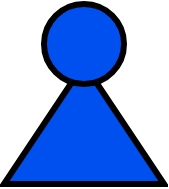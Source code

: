 <mxfile version="20.6.2" type="device" pages="4"><diagram id="rFhpkCoIcftOITGmyjMX" name="blue pawn"><mxGraphModel dx="227" dy="133" grid="1" gridSize="10" guides="1" tooltips="1" connect="1" arrows="1" fold="1" page="1" pageScale="1" pageWidth="850" pageHeight="1100" math="0" shadow="0"><root><mxCell id="0"/><mxCell id="1" parent="0"/><mxCell id="VPeT4slg4j3PfnRRHK_9-1" value="" style="triangle;whiteSpace=wrap;html=1;rotation=-90;fillColor=#0050ef;strokeColor=#000000;fontColor=#ffffff;strokeWidth=3;" parent="1" vertex="1"><mxGeometry x="370" y="330" width="60" height="80" as="geometry"/></mxCell><mxCell id="VPeT4slg4j3PfnRRHK_9-2" value="" style="ellipse;whiteSpace=wrap;html=1;aspect=fixed;fillColor=#0050ef;strokeColor=#000000;fontColor=#ffffff;strokeWidth=3;" parent="1" vertex="1"><mxGeometry x="380" y="310" width="40" height="40" as="geometry"/></mxCell></root></mxGraphModel></diagram><diagram id="8CCEJqgdo9_TkS-rJsnh" name="red pawn"><mxGraphModel dx="670" dy="393" grid="1" gridSize="10" guides="1" tooltips="1" connect="1" arrows="1" fold="1" page="1" pageScale="1" pageWidth="850" pageHeight="1100" math="0" shadow="0"><root><mxCell id="0"/><mxCell id="1" parent="0"/><mxCell id="XvrEq_E0fZ3Dp1y8ilJn-3" value="" style="triangle;whiteSpace=wrap;html=1;rotation=-90;fillColor=#e51400;strokeColor=#000000;fontColor=#ffffff;strokeWidth=3;" vertex="1" parent="1"><mxGeometry x="380" y="340" width="60" height="80" as="geometry"/></mxCell><mxCell id="XvrEq_E0fZ3Dp1y8ilJn-4" value="" style="ellipse;whiteSpace=wrap;html=1;aspect=fixed;fillColor=#e51400;strokeColor=#000000;fontColor=#ffffff;strokeWidth=3;" vertex="1" parent="1"><mxGeometry x="390" y="320" width="40" height="40" as="geometry"/></mxCell></root></mxGraphModel></diagram><diagram id="8XIB7MavSCHL29owd-9i" name="blue king"><mxGraphModel dx="477" dy="280" grid="1" gridSize="10" guides="1" tooltips="1" connect="1" arrows="1" fold="1" page="1" pageScale="1" pageWidth="850" pageHeight="1100" math="0" shadow="0"><root><mxCell id="0"/><mxCell id="1" parent="0"/><mxCell id="9SLKl3jvWhe-7ZdgNvMN-1" value="" style="triangle;whiteSpace=wrap;html=1;rotation=-90;fillColor=#0050ef;strokeColor=#000000;fontColor=#ffffff;strokeWidth=3;" vertex="1" parent="1"><mxGeometry x="370" y="330" width="60" height="80" as="geometry"/></mxCell><mxCell id="9SLKl3jvWhe-7ZdgNvMN-2" value="" style="ellipse;whiteSpace=wrap;html=1;aspect=fixed;fillColor=#0050ef;strokeColor=#000000;fontColor=#ffffff;strokeWidth=3;" vertex="1" parent="1"><mxGeometry x="380" y="310" width="40" height="40" as="geometry"/></mxCell><mxCell id="9SLKl3jvWhe-7ZdgNvMN-6" value="" style="group" vertex="1" connectable="0" parent="1"><mxGeometry x="382" y="301" width="35" height="17" as="geometry"/></mxCell><mxCell id="9SLKl3jvWhe-7ZdgNvMN-3" value="" style="triangle;whiteSpace=wrap;html=1;strokeColor=#B09500;strokeWidth=3;rotation=-90;fillColor=#e3c800;fontColor=#000000;" vertex="1" parent="9SLKl3jvWhe-7ZdgNvMN-6"><mxGeometry x="9.211" y="-2.833" width="16.579" height="22.667" as="geometry"/></mxCell><mxCell id="9SLKl3jvWhe-7ZdgNvMN-4" value="" style="triangle;whiteSpace=wrap;html=1;strokeColor=#B09500;strokeWidth=3;rotation=-90;fillColor=#e3c800;fontColor=#000000;" vertex="1" parent="9SLKl3jvWhe-7ZdgNvMN-6"><mxGeometry x="15.658" y="-2.833" width="16.579" height="22.667" as="geometry"/></mxCell><mxCell id="9SLKl3jvWhe-7ZdgNvMN-5" value="" style="triangle;whiteSpace=wrap;html=1;strokeColor=#B09500;strokeWidth=3;rotation=-90;fillColor=#e3c800;fontColor=#000000;" vertex="1" parent="9SLKl3jvWhe-7ZdgNvMN-6"><mxGeometry x="2.763" y="-2.833" width="16.579" height="22.667" as="geometry"/></mxCell></root></mxGraphModel></diagram><diagram id="ltXQCFbSn24p6WocnmX_" name="red king"><mxGraphModel dx="670" dy="393" grid="1" gridSize="10" guides="1" tooltips="1" connect="1" arrows="1" fold="1" page="1" pageScale="1" pageWidth="850" pageHeight="1100" math="0" shadow="0"><root><mxCell id="0"/><mxCell id="1" parent="0"/><mxCell id="CQ88dqucvI90EXbSHfn9-1" value="" style="triangle;whiteSpace=wrap;html=1;rotation=-90;fillColor=#e51400;strokeColor=#000000;fontColor=#ffffff;strokeWidth=3;" vertex="1" parent="1"><mxGeometry x="380" y="340" width="60" height="80" as="geometry"/></mxCell><mxCell id="CQ88dqucvI90EXbSHfn9-2" value="" style="ellipse;whiteSpace=wrap;html=1;aspect=fixed;fillColor=#e51400;strokeColor=#000000;fontColor=#ffffff;strokeWidth=3;" vertex="1" parent="1"><mxGeometry x="390" y="320" width="40" height="40" as="geometry"/></mxCell><mxCell id="0XkIfIsiXjQdJI1FL3hk-1" value="" style="group" vertex="1" connectable="0" parent="1"><mxGeometry x="392" y="311" width="35" height="17" as="geometry"/></mxCell><mxCell id="0XkIfIsiXjQdJI1FL3hk-2" value="" style="triangle;whiteSpace=wrap;html=1;strokeColor=#B09500;strokeWidth=3;rotation=-90;fillColor=#e3c800;fontColor=#000000;" vertex="1" parent="0XkIfIsiXjQdJI1FL3hk-1"><mxGeometry x="9.211" y="-2.833" width="16.579" height="22.667" as="geometry"/></mxCell><mxCell id="0XkIfIsiXjQdJI1FL3hk-3" value="" style="triangle;whiteSpace=wrap;html=1;strokeColor=#B09500;strokeWidth=3;rotation=-90;fillColor=#e3c800;fontColor=#000000;" vertex="1" parent="0XkIfIsiXjQdJI1FL3hk-1"><mxGeometry x="15.658" y="-2.833" width="16.579" height="22.667" as="geometry"/></mxCell><mxCell id="0XkIfIsiXjQdJI1FL3hk-4" value="" style="triangle;whiteSpace=wrap;html=1;strokeColor=#B09500;strokeWidth=3;rotation=-90;fillColor=#e3c800;fontColor=#000000;" vertex="1" parent="0XkIfIsiXjQdJI1FL3hk-1"><mxGeometry x="2.763" y="-2.833" width="16.579" height="22.667" as="geometry"/></mxCell></root></mxGraphModel></diagram></mxfile>